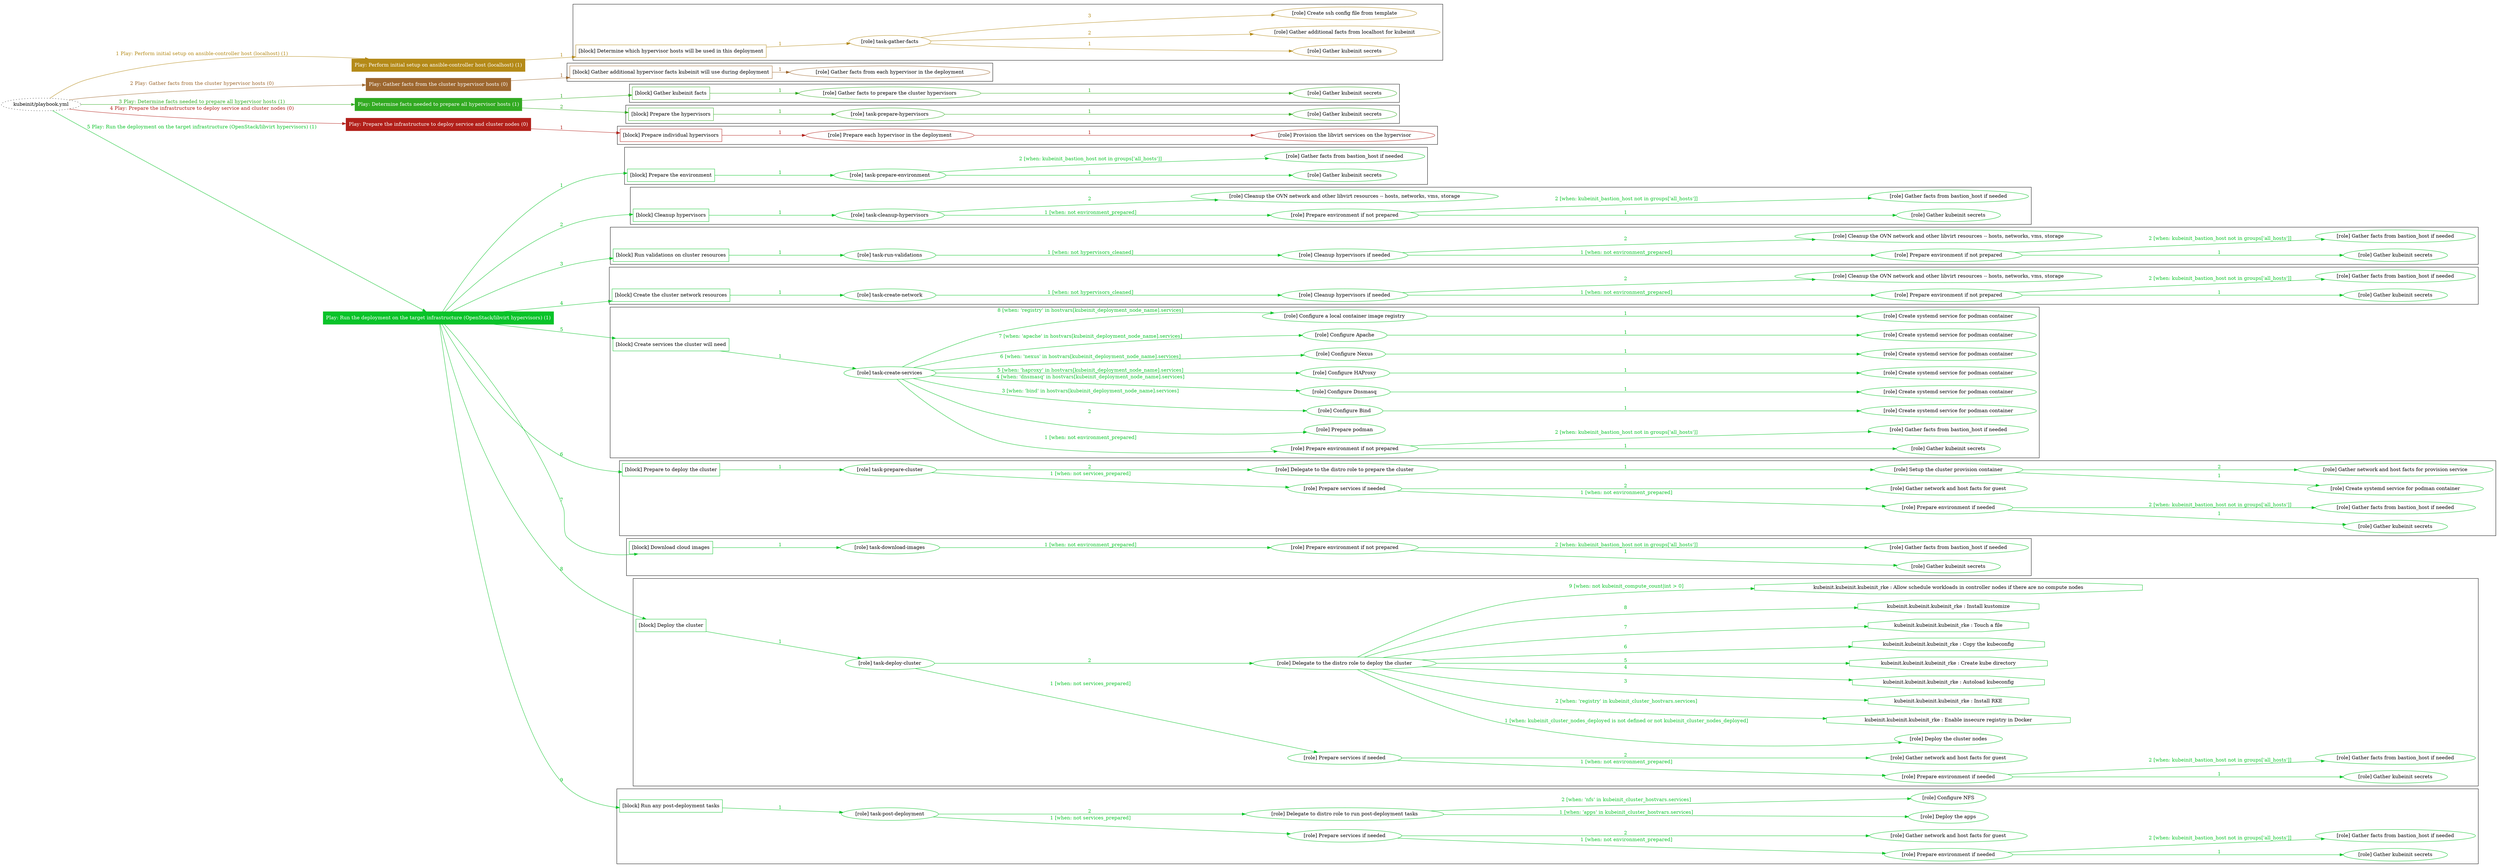 digraph {
	graph [concentrate=true ordering=in rankdir=LR ratio=fill]
	edge [esep=5 sep=10]
	"kubeinit/playbook.yml" [URL="/home/runner/work/kubeinit/kubeinit/kubeinit/playbook.yml" id=playbook_ca075ae5 style=dotted]
	"kubeinit/playbook.yml" -> play_6d52dd23 [label="1 Play: Perform initial setup on ansible-controller host (localhost) (1)" color="#b48a18" fontcolor="#b48a18" id=edge_play_6d52dd23 labeltooltip="1 Play: Perform initial setup on ansible-controller host (localhost) (1)" tooltip="1 Play: Perform initial setup on ansible-controller host (localhost) (1)"]
	subgraph "Play: Perform initial setup on ansible-controller host (localhost) (1)" {
		play_6d52dd23 [label="Play: Perform initial setup on ansible-controller host (localhost) (1)" URL="/home/runner/work/kubeinit/kubeinit/kubeinit/playbook.yml" color="#b48a18" fontcolor="#ffffff" id=play_6d52dd23 shape=box style=filled tooltip=localhost]
		play_6d52dd23 -> block_4aba0263 [label=1 color="#b48a18" fontcolor="#b48a18" id=edge_block_4aba0263 labeltooltip=1 tooltip=1]
		subgraph cluster_block_4aba0263 {
			block_4aba0263 [label="[block] Determine which hypervisor hosts will be used in this deployment" URL="/home/runner/work/kubeinit/kubeinit/kubeinit/playbook.yml" color="#b48a18" id=block_4aba0263 labeltooltip="Determine which hypervisor hosts will be used in this deployment" shape=box tooltip="Determine which hypervisor hosts will be used in this deployment"]
			block_4aba0263 -> role_087b02dc [label="1 " color="#b48a18" fontcolor="#b48a18" id=edge_role_087b02dc labeltooltip="1 " tooltip="1 "]
			subgraph "task-gather-facts" {
				role_087b02dc [label="[role] task-gather-facts" URL="/home/runner/work/kubeinit/kubeinit/kubeinit/playbook.yml" color="#b48a18" id=role_087b02dc tooltip="task-gather-facts"]
				role_087b02dc -> role_5d9dd8c4 [label="1 " color="#b48a18" fontcolor="#b48a18" id=edge_role_5d9dd8c4 labeltooltip="1 " tooltip="1 "]
				subgraph "Gather kubeinit secrets" {
					role_5d9dd8c4 [label="[role] Gather kubeinit secrets" URL="/home/runner/.ansible/collections/ansible_collections/kubeinit/kubeinit/roles/kubeinit_prepare/tasks/build_hypervisors_group.yml" color="#b48a18" id=role_5d9dd8c4 tooltip="Gather kubeinit secrets"]
				}
				role_087b02dc -> role_2dc0325d [label="2 " color="#b48a18" fontcolor="#b48a18" id=edge_role_2dc0325d labeltooltip="2 " tooltip="2 "]
				subgraph "Gather additional facts from localhost for kubeinit" {
					role_2dc0325d [label="[role] Gather additional facts from localhost for kubeinit" URL="/home/runner/.ansible/collections/ansible_collections/kubeinit/kubeinit/roles/kubeinit_prepare/tasks/build_hypervisors_group.yml" color="#b48a18" id=role_2dc0325d tooltip="Gather additional facts from localhost for kubeinit"]
				}
				role_087b02dc -> role_7dc35013 [label="3 " color="#b48a18" fontcolor="#b48a18" id=edge_role_7dc35013 labeltooltip="3 " tooltip="3 "]
				subgraph "Create ssh config file from template" {
					role_7dc35013 [label="[role] Create ssh config file from template" URL="/home/runner/.ansible/collections/ansible_collections/kubeinit/kubeinit/roles/kubeinit_prepare/tasks/build_hypervisors_group.yml" color="#b48a18" id=role_7dc35013 tooltip="Create ssh config file from template"]
				}
			}
		}
	}
	"kubeinit/playbook.yml" -> play_6ee081cd [label="2 Play: Gather facts from the cluster hypervisor hosts (0)" color="#9d672f" fontcolor="#9d672f" id=edge_play_6ee081cd labeltooltip="2 Play: Gather facts from the cluster hypervisor hosts (0)" tooltip="2 Play: Gather facts from the cluster hypervisor hosts (0)"]
	subgraph "Play: Gather facts from the cluster hypervisor hosts (0)" {
		play_6ee081cd [label="Play: Gather facts from the cluster hypervisor hosts (0)" URL="/home/runner/work/kubeinit/kubeinit/kubeinit/playbook.yml" color="#9d672f" fontcolor="#ffffff" id=play_6ee081cd shape=box style=filled tooltip="Play: Gather facts from the cluster hypervisor hosts (0)"]
		play_6ee081cd -> block_6e60773a [label=1 color="#9d672f" fontcolor="#9d672f" id=edge_block_6e60773a labeltooltip=1 tooltip=1]
		subgraph cluster_block_6e60773a {
			block_6e60773a [label="[block] Gather additional hypervisor facts kubeinit will use during deployment" URL="/home/runner/work/kubeinit/kubeinit/kubeinit/playbook.yml" color="#9d672f" id=block_6e60773a labeltooltip="Gather additional hypervisor facts kubeinit will use during deployment" shape=box tooltip="Gather additional hypervisor facts kubeinit will use during deployment"]
			block_6e60773a -> role_80632399 [label="1 " color="#9d672f" fontcolor="#9d672f" id=edge_role_80632399 labeltooltip="1 " tooltip="1 "]
			subgraph "Gather facts from each hypervisor in the deployment" {
				role_80632399 [label="[role] Gather facts from each hypervisor in the deployment" URL="/home/runner/work/kubeinit/kubeinit/kubeinit/playbook.yml" color="#9d672f" id=role_80632399 tooltip="Gather facts from each hypervisor in the deployment"]
			}
		}
	}
	"kubeinit/playbook.yml" -> play_6f797aef [label="3 Play: Determine facts needed to prepare all hypervisor hosts (1)" color="#32aa22" fontcolor="#32aa22" id=edge_play_6f797aef labeltooltip="3 Play: Determine facts needed to prepare all hypervisor hosts (1)" tooltip="3 Play: Determine facts needed to prepare all hypervisor hosts (1)"]
	subgraph "Play: Determine facts needed to prepare all hypervisor hosts (1)" {
		play_6f797aef [label="Play: Determine facts needed to prepare all hypervisor hosts (1)" URL="/home/runner/work/kubeinit/kubeinit/kubeinit/playbook.yml" color="#32aa22" fontcolor="#ffffff" id=play_6f797aef shape=box style=filled tooltip=localhost]
		play_6f797aef -> block_a980b0d4 [label=1 color="#32aa22" fontcolor="#32aa22" id=edge_block_a980b0d4 labeltooltip=1 tooltip=1]
		subgraph cluster_block_a980b0d4 {
			block_a980b0d4 [label="[block] Gather kubeinit facts" URL="/home/runner/work/kubeinit/kubeinit/kubeinit/playbook.yml" color="#32aa22" id=block_a980b0d4 labeltooltip="Gather kubeinit facts" shape=box tooltip="Gather kubeinit facts"]
			block_a980b0d4 -> role_f56fff31 [label="1 " color="#32aa22" fontcolor="#32aa22" id=edge_role_f56fff31 labeltooltip="1 " tooltip="1 "]
			subgraph "Gather facts to prepare the cluster hypervisors" {
				role_f56fff31 [label="[role] Gather facts to prepare the cluster hypervisors" URL="/home/runner/work/kubeinit/kubeinit/kubeinit/playbook.yml" color="#32aa22" id=role_f56fff31 tooltip="Gather facts to prepare the cluster hypervisors"]
				role_f56fff31 -> role_2e335c61 [label="1 " color="#32aa22" fontcolor="#32aa22" id=edge_role_2e335c61 labeltooltip="1 " tooltip="1 "]
				subgraph "Gather kubeinit secrets" {
					role_2e335c61 [label="[role] Gather kubeinit secrets" URL="/home/runner/.ansible/collections/ansible_collections/kubeinit/kubeinit/roles/kubeinit_prepare/tasks/gather_kubeinit_facts.yml" color="#32aa22" id=role_2e335c61 tooltip="Gather kubeinit secrets"]
				}
			}
		}
		play_6f797aef -> block_7f78390c [label=2 color="#32aa22" fontcolor="#32aa22" id=edge_block_7f78390c labeltooltip=2 tooltip=2]
		subgraph cluster_block_7f78390c {
			block_7f78390c [label="[block] Prepare the hypervisors" URL="/home/runner/work/kubeinit/kubeinit/kubeinit/playbook.yml" color="#32aa22" id=block_7f78390c labeltooltip="Prepare the hypervisors" shape=box tooltip="Prepare the hypervisors"]
			block_7f78390c -> role_6d126770 [label="1 " color="#32aa22" fontcolor="#32aa22" id=edge_role_6d126770 labeltooltip="1 " tooltip="1 "]
			subgraph "task-prepare-hypervisors" {
				role_6d126770 [label="[role] task-prepare-hypervisors" URL="/home/runner/work/kubeinit/kubeinit/kubeinit/playbook.yml" color="#32aa22" id=role_6d126770 tooltip="task-prepare-hypervisors"]
				role_6d126770 -> role_21cd1ec3 [label="1 " color="#32aa22" fontcolor="#32aa22" id=edge_role_21cd1ec3 labeltooltip="1 " tooltip="1 "]
				subgraph "Gather kubeinit secrets" {
					role_21cd1ec3 [label="[role] Gather kubeinit secrets" URL="/home/runner/.ansible/collections/ansible_collections/kubeinit/kubeinit/roles/kubeinit_prepare/tasks/gather_kubeinit_facts.yml" color="#32aa22" id=role_21cd1ec3 tooltip="Gather kubeinit secrets"]
				}
			}
		}
	}
	"kubeinit/playbook.yml" -> play_ee71d255 [label="4 Play: Prepare the infrastructure to deploy service and cluster nodes (0)" color="#b2201a" fontcolor="#b2201a" id=edge_play_ee71d255 labeltooltip="4 Play: Prepare the infrastructure to deploy service and cluster nodes (0)" tooltip="4 Play: Prepare the infrastructure to deploy service and cluster nodes (0)"]
	subgraph "Play: Prepare the infrastructure to deploy service and cluster nodes (0)" {
		play_ee71d255 [label="Play: Prepare the infrastructure to deploy service and cluster nodes (0)" URL="/home/runner/work/kubeinit/kubeinit/kubeinit/playbook.yml" color="#b2201a" fontcolor="#ffffff" id=play_ee71d255 shape=box style=filled tooltip="Play: Prepare the infrastructure to deploy service and cluster nodes (0)"]
		play_ee71d255 -> block_924cd4ae [label=1 color="#b2201a" fontcolor="#b2201a" id=edge_block_924cd4ae labeltooltip=1 tooltip=1]
		subgraph cluster_block_924cd4ae {
			block_924cd4ae [label="[block] Prepare individual hypervisors" URL="/home/runner/work/kubeinit/kubeinit/kubeinit/playbook.yml" color="#b2201a" id=block_924cd4ae labeltooltip="Prepare individual hypervisors" shape=box tooltip="Prepare individual hypervisors"]
			block_924cd4ae -> role_0b760517 [label="1 " color="#b2201a" fontcolor="#b2201a" id=edge_role_0b760517 labeltooltip="1 " tooltip="1 "]
			subgraph "Prepare each hypervisor in the deployment" {
				role_0b760517 [label="[role] Prepare each hypervisor in the deployment" URL="/home/runner/work/kubeinit/kubeinit/kubeinit/playbook.yml" color="#b2201a" id=role_0b760517 tooltip="Prepare each hypervisor in the deployment"]
				role_0b760517 -> role_361beac4 [label="1 " color="#b2201a" fontcolor="#b2201a" id=edge_role_361beac4 labeltooltip="1 " tooltip="1 "]
				subgraph "Provision the libvirt services on the hypervisor" {
					role_361beac4 [label="[role] Provision the libvirt services on the hypervisor" URL="/home/runner/.ansible/collections/ansible_collections/kubeinit/kubeinit/roles/kubeinit_prepare/tasks/prepare_hypervisor.yml" color="#b2201a" id=role_361beac4 tooltip="Provision the libvirt services on the hypervisor"]
				}
			}
		}
	}
	"kubeinit/playbook.yml" -> play_68947926 [label="5 Play: Run the deployment on the target infrastructure (OpenStack/libvirt hypervisors) (1)" color="#09c329" fontcolor="#09c329" id=edge_play_68947926 labeltooltip="5 Play: Run the deployment on the target infrastructure (OpenStack/libvirt hypervisors) (1)" tooltip="5 Play: Run the deployment on the target infrastructure (OpenStack/libvirt hypervisors) (1)"]
	subgraph "Play: Run the deployment on the target infrastructure (OpenStack/libvirt hypervisors) (1)" {
		play_68947926 [label="Play: Run the deployment on the target infrastructure (OpenStack/libvirt hypervisors) (1)" URL="/home/runner/work/kubeinit/kubeinit/kubeinit/playbook.yml" color="#09c329" fontcolor="#ffffff" id=play_68947926 shape=box style=filled tooltip=localhost]
		play_68947926 -> block_e9341eec [label=1 color="#09c329" fontcolor="#09c329" id=edge_block_e9341eec labeltooltip=1 tooltip=1]
		subgraph cluster_block_e9341eec {
			block_e9341eec [label="[block] Prepare the environment" URL="/home/runner/work/kubeinit/kubeinit/kubeinit/playbook.yml" color="#09c329" id=block_e9341eec labeltooltip="Prepare the environment" shape=box tooltip="Prepare the environment"]
			block_e9341eec -> role_bbf31095 [label="1 " color="#09c329" fontcolor="#09c329" id=edge_role_bbf31095 labeltooltip="1 " tooltip="1 "]
			subgraph "task-prepare-environment" {
				role_bbf31095 [label="[role] task-prepare-environment" URL="/home/runner/work/kubeinit/kubeinit/kubeinit/playbook.yml" color="#09c329" id=role_bbf31095 tooltip="task-prepare-environment"]
				role_bbf31095 -> role_72dfc710 [label="1 " color="#09c329" fontcolor="#09c329" id=edge_role_72dfc710 labeltooltip="1 " tooltip="1 "]
				subgraph "Gather kubeinit secrets" {
					role_72dfc710 [label="[role] Gather kubeinit secrets" URL="/home/runner/.ansible/collections/ansible_collections/kubeinit/kubeinit/roles/kubeinit_prepare/tasks/gather_kubeinit_facts.yml" color="#09c329" id=role_72dfc710 tooltip="Gather kubeinit secrets"]
				}
				role_bbf31095 -> role_ad959667 [label="2 [when: kubeinit_bastion_host not in groups['all_hosts']]" color="#09c329" fontcolor="#09c329" id=edge_role_ad959667 labeltooltip="2 [when: kubeinit_bastion_host not in groups['all_hosts']]" tooltip="2 [when: kubeinit_bastion_host not in groups['all_hosts']]"]
				subgraph "Gather facts from bastion_host if needed" {
					role_ad959667 [label="[role] Gather facts from bastion_host if needed" URL="/home/runner/.ansible/collections/ansible_collections/kubeinit/kubeinit/roles/kubeinit_prepare/tasks/main.yml" color="#09c329" id=role_ad959667 tooltip="Gather facts from bastion_host if needed"]
				}
			}
		}
		play_68947926 -> block_2bd81669 [label=2 color="#09c329" fontcolor="#09c329" id=edge_block_2bd81669 labeltooltip=2 tooltip=2]
		subgraph cluster_block_2bd81669 {
			block_2bd81669 [label="[block] Cleanup hypervisors" URL="/home/runner/work/kubeinit/kubeinit/kubeinit/playbook.yml" color="#09c329" id=block_2bd81669 labeltooltip="Cleanup hypervisors" shape=box tooltip="Cleanup hypervisors"]
			block_2bd81669 -> role_262bd864 [label="1 " color="#09c329" fontcolor="#09c329" id=edge_role_262bd864 labeltooltip="1 " tooltip="1 "]
			subgraph "task-cleanup-hypervisors" {
				role_262bd864 [label="[role] task-cleanup-hypervisors" URL="/home/runner/work/kubeinit/kubeinit/kubeinit/playbook.yml" color="#09c329" id=role_262bd864 tooltip="task-cleanup-hypervisors"]
				role_262bd864 -> role_a334d71e [label="1 [when: not environment_prepared]" color="#09c329" fontcolor="#09c329" id=edge_role_a334d71e labeltooltip="1 [when: not environment_prepared]" tooltip="1 [when: not environment_prepared]"]
				subgraph "Prepare environment if not prepared" {
					role_a334d71e [label="[role] Prepare environment if not prepared" URL="/home/runner/.ansible/collections/ansible_collections/kubeinit/kubeinit/roles/kubeinit_libvirt/tasks/cleanup_hypervisors.yml" color="#09c329" id=role_a334d71e tooltip="Prepare environment if not prepared"]
					role_a334d71e -> role_43f39545 [label="1 " color="#09c329" fontcolor="#09c329" id=edge_role_43f39545 labeltooltip="1 " tooltip="1 "]
					subgraph "Gather kubeinit secrets" {
						role_43f39545 [label="[role] Gather kubeinit secrets" URL="/home/runner/.ansible/collections/ansible_collections/kubeinit/kubeinit/roles/kubeinit_prepare/tasks/gather_kubeinit_facts.yml" color="#09c329" id=role_43f39545 tooltip="Gather kubeinit secrets"]
					}
					role_a334d71e -> role_b96bf53f [label="2 [when: kubeinit_bastion_host not in groups['all_hosts']]" color="#09c329" fontcolor="#09c329" id=edge_role_b96bf53f labeltooltip="2 [when: kubeinit_bastion_host not in groups['all_hosts']]" tooltip="2 [when: kubeinit_bastion_host not in groups['all_hosts']]"]
					subgraph "Gather facts from bastion_host if needed" {
						role_b96bf53f [label="[role] Gather facts from bastion_host if needed" URL="/home/runner/.ansible/collections/ansible_collections/kubeinit/kubeinit/roles/kubeinit_prepare/tasks/main.yml" color="#09c329" id=role_b96bf53f tooltip="Gather facts from bastion_host if needed"]
					}
				}
				role_262bd864 -> role_b3583828 [label="2 " color="#09c329" fontcolor="#09c329" id=edge_role_b3583828 labeltooltip="2 " tooltip="2 "]
				subgraph "Cleanup the OVN network and other libvirt resources -- hosts, networks, vms, storage" {
					role_b3583828 [label="[role] Cleanup the OVN network and other libvirt resources -- hosts, networks, vms, storage" URL="/home/runner/.ansible/collections/ansible_collections/kubeinit/kubeinit/roles/kubeinit_libvirt/tasks/cleanup_hypervisors.yml" color="#09c329" id=role_b3583828 tooltip="Cleanup the OVN network and other libvirt resources -- hosts, networks, vms, storage"]
				}
			}
		}
		play_68947926 -> block_55ff7b5c [label=3 color="#09c329" fontcolor="#09c329" id=edge_block_55ff7b5c labeltooltip=3 tooltip=3]
		subgraph cluster_block_55ff7b5c {
			block_55ff7b5c [label="[block] Run validations on cluster resources" URL="/home/runner/work/kubeinit/kubeinit/kubeinit/playbook.yml" color="#09c329" id=block_55ff7b5c labeltooltip="Run validations on cluster resources" shape=box tooltip="Run validations on cluster resources"]
			block_55ff7b5c -> role_6f892fc7 [label="1 " color="#09c329" fontcolor="#09c329" id=edge_role_6f892fc7 labeltooltip="1 " tooltip="1 "]
			subgraph "task-run-validations" {
				role_6f892fc7 [label="[role] task-run-validations" URL="/home/runner/work/kubeinit/kubeinit/kubeinit/playbook.yml" color="#09c329" id=role_6f892fc7 tooltip="task-run-validations"]
				role_6f892fc7 -> role_a653584b [label="1 [when: not hypervisors_cleaned]" color="#09c329" fontcolor="#09c329" id=edge_role_a653584b labeltooltip="1 [when: not hypervisors_cleaned]" tooltip="1 [when: not hypervisors_cleaned]"]
				subgraph "Cleanup hypervisors if needed" {
					role_a653584b [label="[role] Cleanup hypervisors if needed" URL="/home/runner/.ansible/collections/ansible_collections/kubeinit/kubeinit/roles/kubeinit_validations/tasks/main.yml" color="#09c329" id=role_a653584b tooltip="Cleanup hypervisors if needed"]
					role_a653584b -> role_3a038390 [label="1 [when: not environment_prepared]" color="#09c329" fontcolor="#09c329" id=edge_role_3a038390 labeltooltip="1 [when: not environment_prepared]" tooltip="1 [when: not environment_prepared]"]
					subgraph "Prepare environment if not prepared" {
						role_3a038390 [label="[role] Prepare environment if not prepared" URL="/home/runner/.ansible/collections/ansible_collections/kubeinit/kubeinit/roles/kubeinit_libvirt/tasks/cleanup_hypervisors.yml" color="#09c329" id=role_3a038390 tooltip="Prepare environment if not prepared"]
						role_3a038390 -> role_311554f6 [label="1 " color="#09c329" fontcolor="#09c329" id=edge_role_311554f6 labeltooltip="1 " tooltip="1 "]
						subgraph "Gather kubeinit secrets" {
							role_311554f6 [label="[role] Gather kubeinit secrets" URL="/home/runner/.ansible/collections/ansible_collections/kubeinit/kubeinit/roles/kubeinit_prepare/tasks/gather_kubeinit_facts.yml" color="#09c329" id=role_311554f6 tooltip="Gather kubeinit secrets"]
						}
						role_3a038390 -> role_2e2a2c61 [label="2 [when: kubeinit_bastion_host not in groups['all_hosts']]" color="#09c329" fontcolor="#09c329" id=edge_role_2e2a2c61 labeltooltip="2 [when: kubeinit_bastion_host not in groups['all_hosts']]" tooltip="2 [when: kubeinit_bastion_host not in groups['all_hosts']]"]
						subgraph "Gather facts from bastion_host if needed" {
							role_2e2a2c61 [label="[role] Gather facts from bastion_host if needed" URL="/home/runner/.ansible/collections/ansible_collections/kubeinit/kubeinit/roles/kubeinit_prepare/tasks/main.yml" color="#09c329" id=role_2e2a2c61 tooltip="Gather facts from bastion_host if needed"]
						}
					}
					role_a653584b -> role_f797e986 [label="2 " color="#09c329" fontcolor="#09c329" id=edge_role_f797e986 labeltooltip="2 " tooltip="2 "]
					subgraph "Cleanup the OVN network and other libvirt resources -- hosts, networks, vms, storage" {
						role_f797e986 [label="[role] Cleanup the OVN network and other libvirt resources -- hosts, networks, vms, storage" URL="/home/runner/.ansible/collections/ansible_collections/kubeinit/kubeinit/roles/kubeinit_libvirt/tasks/cleanup_hypervisors.yml" color="#09c329" id=role_f797e986 tooltip="Cleanup the OVN network and other libvirt resources -- hosts, networks, vms, storage"]
					}
				}
			}
		}
		play_68947926 -> block_971374d9 [label=4 color="#09c329" fontcolor="#09c329" id=edge_block_971374d9 labeltooltip=4 tooltip=4]
		subgraph cluster_block_971374d9 {
			block_971374d9 [label="[block] Create the cluster network resources" URL="/home/runner/work/kubeinit/kubeinit/kubeinit/playbook.yml" color="#09c329" id=block_971374d9 labeltooltip="Create the cluster network resources" shape=box tooltip="Create the cluster network resources"]
			block_971374d9 -> role_c1071791 [label="1 " color="#09c329" fontcolor="#09c329" id=edge_role_c1071791 labeltooltip="1 " tooltip="1 "]
			subgraph "task-create-network" {
				role_c1071791 [label="[role] task-create-network" URL="/home/runner/work/kubeinit/kubeinit/kubeinit/playbook.yml" color="#09c329" id=role_c1071791 tooltip="task-create-network"]
				role_c1071791 -> role_fceccdad [label="1 [when: not hypervisors_cleaned]" color="#09c329" fontcolor="#09c329" id=edge_role_fceccdad labeltooltip="1 [when: not hypervisors_cleaned]" tooltip="1 [when: not hypervisors_cleaned]"]
				subgraph "Cleanup hypervisors if needed" {
					role_fceccdad [label="[role] Cleanup hypervisors if needed" URL="/home/runner/.ansible/collections/ansible_collections/kubeinit/kubeinit/roles/kubeinit_libvirt/tasks/create_network.yml" color="#09c329" id=role_fceccdad tooltip="Cleanup hypervisors if needed"]
					role_fceccdad -> role_769d4f84 [label="1 [when: not environment_prepared]" color="#09c329" fontcolor="#09c329" id=edge_role_769d4f84 labeltooltip="1 [when: not environment_prepared]" tooltip="1 [when: not environment_prepared]"]
					subgraph "Prepare environment if not prepared" {
						role_769d4f84 [label="[role] Prepare environment if not prepared" URL="/home/runner/.ansible/collections/ansible_collections/kubeinit/kubeinit/roles/kubeinit_libvirt/tasks/cleanup_hypervisors.yml" color="#09c329" id=role_769d4f84 tooltip="Prepare environment if not prepared"]
						role_769d4f84 -> role_536fe285 [label="1 " color="#09c329" fontcolor="#09c329" id=edge_role_536fe285 labeltooltip="1 " tooltip="1 "]
						subgraph "Gather kubeinit secrets" {
							role_536fe285 [label="[role] Gather kubeinit secrets" URL="/home/runner/.ansible/collections/ansible_collections/kubeinit/kubeinit/roles/kubeinit_prepare/tasks/gather_kubeinit_facts.yml" color="#09c329" id=role_536fe285 tooltip="Gather kubeinit secrets"]
						}
						role_769d4f84 -> role_03312f24 [label="2 [when: kubeinit_bastion_host not in groups['all_hosts']]" color="#09c329" fontcolor="#09c329" id=edge_role_03312f24 labeltooltip="2 [when: kubeinit_bastion_host not in groups['all_hosts']]" tooltip="2 [when: kubeinit_bastion_host not in groups['all_hosts']]"]
						subgraph "Gather facts from bastion_host if needed" {
							role_03312f24 [label="[role] Gather facts from bastion_host if needed" URL="/home/runner/.ansible/collections/ansible_collections/kubeinit/kubeinit/roles/kubeinit_prepare/tasks/main.yml" color="#09c329" id=role_03312f24 tooltip="Gather facts from bastion_host if needed"]
						}
					}
					role_fceccdad -> role_7d349f06 [label="2 " color="#09c329" fontcolor="#09c329" id=edge_role_7d349f06 labeltooltip="2 " tooltip="2 "]
					subgraph "Cleanup the OVN network and other libvirt resources -- hosts, networks, vms, storage" {
						role_7d349f06 [label="[role] Cleanup the OVN network and other libvirt resources -- hosts, networks, vms, storage" URL="/home/runner/.ansible/collections/ansible_collections/kubeinit/kubeinit/roles/kubeinit_libvirt/tasks/cleanup_hypervisors.yml" color="#09c329" id=role_7d349f06 tooltip="Cleanup the OVN network and other libvirt resources -- hosts, networks, vms, storage"]
					}
				}
			}
		}
		play_68947926 -> block_408fdf50 [label=5 color="#09c329" fontcolor="#09c329" id=edge_block_408fdf50 labeltooltip=5 tooltip=5]
		subgraph cluster_block_408fdf50 {
			block_408fdf50 [label="[block] Create services the cluster will need" URL="/home/runner/work/kubeinit/kubeinit/kubeinit/playbook.yml" color="#09c329" id=block_408fdf50 labeltooltip="Create services the cluster will need" shape=box tooltip="Create services the cluster will need"]
			block_408fdf50 -> role_8e94446b [label="1 " color="#09c329" fontcolor="#09c329" id=edge_role_8e94446b labeltooltip="1 " tooltip="1 "]
			subgraph "task-create-services" {
				role_8e94446b [label="[role] task-create-services" URL="/home/runner/work/kubeinit/kubeinit/kubeinit/playbook.yml" color="#09c329" id=role_8e94446b tooltip="task-create-services"]
				role_8e94446b -> role_bac0401f [label="1 [when: not environment_prepared]" color="#09c329" fontcolor="#09c329" id=edge_role_bac0401f labeltooltip="1 [when: not environment_prepared]" tooltip="1 [when: not environment_prepared]"]
				subgraph "Prepare environment if not prepared" {
					role_bac0401f [label="[role] Prepare environment if not prepared" URL="/home/runner/.ansible/collections/ansible_collections/kubeinit/kubeinit/roles/kubeinit_services/tasks/main.yml" color="#09c329" id=role_bac0401f tooltip="Prepare environment if not prepared"]
					role_bac0401f -> role_f485b94c [label="1 " color="#09c329" fontcolor="#09c329" id=edge_role_f485b94c labeltooltip="1 " tooltip="1 "]
					subgraph "Gather kubeinit secrets" {
						role_f485b94c [label="[role] Gather kubeinit secrets" URL="/home/runner/.ansible/collections/ansible_collections/kubeinit/kubeinit/roles/kubeinit_prepare/tasks/gather_kubeinit_facts.yml" color="#09c329" id=role_f485b94c tooltip="Gather kubeinit secrets"]
					}
					role_bac0401f -> role_125bfe04 [label="2 [when: kubeinit_bastion_host not in groups['all_hosts']]" color="#09c329" fontcolor="#09c329" id=edge_role_125bfe04 labeltooltip="2 [when: kubeinit_bastion_host not in groups['all_hosts']]" tooltip="2 [when: kubeinit_bastion_host not in groups['all_hosts']]"]
					subgraph "Gather facts from bastion_host if needed" {
						role_125bfe04 [label="[role] Gather facts from bastion_host if needed" URL="/home/runner/.ansible/collections/ansible_collections/kubeinit/kubeinit/roles/kubeinit_prepare/tasks/main.yml" color="#09c329" id=role_125bfe04 tooltip="Gather facts from bastion_host if needed"]
					}
				}
				role_8e94446b -> role_1a66b92d [label="2 " color="#09c329" fontcolor="#09c329" id=edge_role_1a66b92d labeltooltip="2 " tooltip="2 "]
				subgraph "Prepare podman" {
					role_1a66b92d [label="[role] Prepare podman" URL="/home/runner/.ansible/collections/ansible_collections/kubeinit/kubeinit/roles/kubeinit_services/tasks/00_create_service_pod.yml" color="#09c329" id=role_1a66b92d tooltip="Prepare podman"]
				}
				role_8e94446b -> role_676920ef [label="3 [when: 'bind' in hostvars[kubeinit_deployment_node_name].services]" color="#09c329" fontcolor="#09c329" id=edge_role_676920ef labeltooltip="3 [when: 'bind' in hostvars[kubeinit_deployment_node_name].services]" tooltip="3 [when: 'bind' in hostvars[kubeinit_deployment_node_name].services]"]
				subgraph "Configure Bind" {
					role_676920ef [label="[role] Configure Bind" URL="/home/runner/.ansible/collections/ansible_collections/kubeinit/kubeinit/roles/kubeinit_services/tasks/start_services_containers.yml" color="#09c329" id=role_676920ef tooltip="Configure Bind"]
					role_676920ef -> role_6ef88e76 [label="1 " color="#09c329" fontcolor="#09c329" id=edge_role_6ef88e76 labeltooltip="1 " tooltip="1 "]
					subgraph "Create systemd service for podman container" {
						role_6ef88e76 [label="[role] Create systemd service for podman container" URL="/home/runner/.ansible/collections/ansible_collections/kubeinit/kubeinit/roles/kubeinit_bind/tasks/main.yml" color="#09c329" id=role_6ef88e76 tooltip="Create systemd service for podman container"]
					}
				}
				role_8e94446b -> role_b7a36241 [label="4 [when: 'dnsmasq' in hostvars[kubeinit_deployment_node_name].services]" color="#09c329" fontcolor="#09c329" id=edge_role_b7a36241 labeltooltip="4 [when: 'dnsmasq' in hostvars[kubeinit_deployment_node_name].services]" tooltip="4 [when: 'dnsmasq' in hostvars[kubeinit_deployment_node_name].services]"]
				subgraph "Configure Dnsmasq" {
					role_b7a36241 [label="[role] Configure Dnsmasq" URL="/home/runner/.ansible/collections/ansible_collections/kubeinit/kubeinit/roles/kubeinit_services/tasks/start_services_containers.yml" color="#09c329" id=role_b7a36241 tooltip="Configure Dnsmasq"]
					role_b7a36241 -> role_fb37c5fb [label="1 " color="#09c329" fontcolor="#09c329" id=edge_role_fb37c5fb labeltooltip="1 " tooltip="1 "]
					subgraph "Create systemd service for podman container" {
						role_fb37c5fb [label="[role] Create systemd service for podman container" URL="/home/runner/.ansible/collections/ansible_collections/kubeinit/kubeinit/roles/kubeinit_dnsmasq/tasks/main.yml" color="#09c329" id=role_fb37c5fb tooltip="Create systemd service for podman container"]
					}
				}
				role_8e94446b -> role_58b81d94 [label="5 [when: 'haproxy' in hostvars[kubeinit_deployment_node_name].services]" color="#09c329" fontcolor="#09c329" id=edge_role_58b81d94 labeltooltip="5 [when: 'haproxy' in hostvars[kubeinit_deployment_node_name].services]" tooltip="5 [when: 'haproxy' in hostvars[kubeinit_deployment_node_name].services]"]
				subgraph "Configure HAProxy" {
					role_58b81d94 [label="[role] Configure HAProxy" URL="/home/runner/.ansible/collections/ansible_collections/kubeinit/kubeinit/roles/kubeinit_services/tasks/start_services_containers.yml" color="#09c329" id=role_58b81d94 tooltip="Configure HAProxy"]
					role_58b81d94 -> role_d59cc98b [label="1 " color="#09c329" fontcolor="#09c329" id=edge_role_d59cc98b labeltooltip="1 " tooltip="1 "]
					subgraph "Create systemd service for podman container" {
						role_d59cc98b [label="[role] Create systemd service for podman container" URL="/home/runner/.ansible/collections/ansible_collections/kubeinit/kubeinit/roles/kubeinit_haproxy/tasks/main.yml" color="#09c329" id=role_d59cc98b tooltip="Create systemd service for podman container"]
					}
				}
				role_8e94446b -> role_bb96751b [label="6 [when: 'nexus' in hostvars[kubeinit_deployment_node_name].services]" color="#09c329" fontcolor="#09c329" id=edge_role_bb96751b labeltooltip="6 [when: 'nexus' in hostvars[kubeinit_deployment_node_name].services]" tooltip="6 [when: 'nexus' in hostvars[kubeinit_deployment_node_name].services]"]
				subgraph "Configure Nexus" {
					role_bb96751b [label="[role] Configure Nexus" URL="/home/runner/.ansible/collections/ansible_collections/kubeinit/kubeinit/roles/kubeinit_services/tasks/start_services_containers.yml" color="#09c329" id=role_bb96751b tooltip="Configure Nexus"]
					role_bb96751b -> role_212ffb79 [label="1 " color="#09c329" fontcolor="#09c329" id=edge_role_212ffb79 labeltooltip="1 " tooltip="1 "]
					subgraph "Create systemd service for podman container" {
						role_212ffb79 [label="[role] Create systemd service for podman container" URL="/home/runner/.ansible/collections/ansible_collections/kubeinit/kubeinit/roles/kubeinit_nexus/tasks/main.yml" color="#09c329" id=role_212ffb79 tooltip="Create systemd service for podman container"]
					}
				}
				role_8e94446b -> role_a12e36f4 [label="7 [when: 'apache' in hostvars[kubeinit_deployment_node_name].services]" color="#09c329" fontcolor="#09c329" id=edge_role_a12e36f4 labeltooltip="7 [when: 'apache' in hostvars[kubeinit_deployment_node_name].services]" tooltip="7 [when: 'apache' in hostvars[kubeinit_deployment_node_name].services]"]
				subgraph "Configure Apache" {
					role_a12e36f4 [label="[role] Configure Apache" URL="/home/runner/.ansible/collections/ansible_collections/kubeinit/kubeinit/roles/kubeinit_services/tasks/start_services_containers.yml" color="#09c329" id=role_a12e36f4 tooltip="Configure Apache"]
					role_a12e36f4 -> role_48ba994d [label="1 " color="#09c329" fontcolor="#09c329" id=edge_role_48ba994d labeltooltip="1 " tooltip="1 "]
					subgraph "Create systemd service for podman container" {
						role_48ba994d [label="[role] Create systemd service for podman container" URL="/home/runner/.ansible/collections/ansible_collections/kubeinit/kubeinit/roles/kubeinit_apache/tasks/main.yml" color="#09c329" id=role_48ba994d tooltip="Create systemd service for podman container"]
					}
				}
				role_8e94446b -> role_160e21a9 [label="8 [when: 'registry' in hostvars[kubeinit_deployment_node_name].services]" color="#09c329" fontcolor="#09c329" id=edge_role_160e21a9 labeltooltip="8 [when: 'registry' in hostvars[kubeinit_deployment_node_name].services]" tooltip="8 [when: 'registry' in hostvars[kubeinit_deployment_node_name].services]"]
				subgraph "Configure a local container image registry" {
					role_160e21a9 [label="[role] Configure a local container image registry" URL="/home/runner/.ansible/collections/ansible_collections/kubeinit/kubeinit/roles/kubeinit_services/tasks/start_services_containers.yml" color="#09c329" id=role_160e21a9 tooltip="Configure a local container image registry"]
					role_160e21a9 -> role_86b72fd5 [label="1 " color="#09c329" fontcolor="#09c329" id=edge_role_86b72fd5 labeltooltip="1 " tooltip="1 "]
					subgraph "Create systemd service for podman container" {
						role_86b72fd5 [label="[role] Create systemd service for podman container" URL="/home/runner/.ansible/collections/ansible_collections/kubeinit/kubeinit/roles/kubeinit_registry/tasks/main.yml" color="#09c329" id=role_86b72fd5 tooltip="Create systemd service for podman container"]
					}
				}
			}
		}
		play_68947926 -> block_5719f0bb [label=6 color="#09c329" fontcolor="#09c329" id=edge_block_5719f0bb labeltooltip=6 tooltip=6]
		subgraph cluster_block_5719f0bb {
			block_5719f0bb [label="[block] Prepare to deploy the cluster" URL="/home/runner/work/kubeinit/kubeinit/kubeinit/playbook.yml" color="#09c329" id=block_5719f0bb labeltooltip="Prepare to deploy the cluster" shape=box tooltip="Prepare to deploy the cluster"]
			block_5719f0bb -> role_400c9635 [label="1 " color="#09c329" fontcolor="#09c329" id=edge_role_400c9635 labeltooltip="1 " tooltip="1 "]
			subgraph "task-prepare-cluster" {
				role_400c9635 [label="[role] task-prepare-cluster" URL="/home/runner/work/kubeinit/kubeinit/kubeinit/playbook.yml" color="#09c329" id=role_400c9635 tooltip="task-prepare-cluster"]
				role_400c9635 -> role_1c6f9419 [label="1 [when: not services_prepared]" color="#09c329" fontcolor="#09c329" id=edge_role_1c6f9419 labeltooltip="1 [when: not services_prepared]" tooltip="1 [when: not services_prepared]"]
				subgraph "Prepare services if needed" {
					role_1c6f9419 [label="[role] Prepare services if needed" URL="/home/runner/.ansible/collections/ansible_collections/kubeinit/kubeinit/roles/kubeinit_prepare/tasks/prepare_cluster.yml" color="#09c329" id=role_1c6f9419 tooltip="Prepare services if needed"]
					role_1c6f9419 -> role_afdfb4b3 [label="1 [when: not environment_prepared]" color="#09c329" fontcolor="#09c329" id=edge_role_afdfb4b3 labeltooltip="1 [when: not environment_prepared]" tooltip="1 [when: not environment_prepared]"]
					subgraph "Prepare environment if needed" {
						role_afdfb4b3 [label="[role] Prepare environment if needed" URL="/home/runner/.ansible/collections/ansible_collections/kubeinit/kubeinit/roles/kubeinit_services/tasks/prepare_services.yml" color="#09c329" id=role_afdfb4b3 tooltip="Prepare environment if needed"]
						role_afdfb4b3 -> role_619f82e8 [label="1 " color="#09c329" fontcolor="#09c329" id=edge_role_619f82e8 labeltooltip="1 " tooltip="1 "]
						subgraph "Gather kubeinit secrets" {
							role_619f82e8 [label="[role] Gather kubeinit secrets" URL="/home/runner/.ansible/collections/ansible_collections/kubeinit/kubeinit/roles/kubeinit_prepare/tasks/gather_kubeinit_facts.yml" color="#09c329" id=role_619f82e8 tooltip="Gather kubeinit secrets"]
						}
						role_afdfb4b3 -> role_365099b6 [label="2 [when: kubeinit_bastion_host not in groups['all_hosts']]" color="#09c329" fontcolor="#09c329" id=edge_role_365099b6 labeltooltip="2 [when: kubeinit_bastion_host not in groups['all_hosts']]" tooltip="2 [when: kubeinit_bastion_host not in groups['all_hosts']]"]
						subgraph "Gather facts from bastion_host if needed" {
							role_365099b6 [label="[role] Gather facts from bastion_host if needed" URL="/home/runner/.ansible/collections/ansible_collections/kubeinit/kubeinit/roles/kubeinit_prepare/tasks/main.yml" color="#09c329" id=role_365099b6 tooltip="Gather facts from bastion_host if needed"]
						}
					}
					role_1c6f9419 -> role_c58e1d83 [label="2 " color="#09c329" fontcolor="#09c329" id=edge_role_c58e1d83 labeltooltip="2 " tooltip="2 "]
					subgraph "Gather network and host facts for guest" {
						role_c58e1d83 [label="[role] Gather network and host facts for guest" URL="/home/runner/.ansible/collections/ansible_collections/kubeinit/kubeinit/roles/kubeinit_services/tasks/prepare_services.yml" color="#09c329" id=role_c58e1d83 tooltip="Gather network and host facts for guest"]
					}
				}
				role_400c9635 -> role_1309fd67 [label="2 " color="#09c329" fontcolor="#09c329" id=edge_role_1309fd67 labeltooltip="2 " tooltip="2 "]
				subgraph "Delegate to the distro role to prepare the cluster" {
					role_1309fd67 [label="[role] Delegate to the distro role to prepare the cluster" URL="/home/runner/.ansible/collections/ansible_collections/kubeinit/kubeinit/roles/kubeinit_prepare/tasks/prepare_cluster.yml" color="#09c329" id=role_1309fd67 tooltip="Delegate to the distro role to prepare the cluster"]
					role_1309fd67 -> role_dabc9cf5 [label="1 " color="#09c329" fontcolor="#09c329" id=edge_role_dabc9cf5 labeltooltip="1 " tooltip="1 "]
					subgraph "Setup the cluster provision container" {
						role_dabc9cf5 [label="[role] Setup the cluster provision container" URL="/home/runner/.ansible/collections/ansible_collections/kubeinit/kubeinit/roles/kubeinit_rke/tasks/prepare_cluster.yml" color="#09c329" id=role_dabc9cf5 tooltip="Setup the cluster provision container"]
						role_dabc9cf5 -> role_53f92787 [label="1 " color="#09c329" fontcolor="#09c329" id=edge_role_53f92787 labeltooltip="1 " tooltip="1 "]
						subgraph "Create systemd service for podman container" {
							role_53f92787 [label="[role] Create systemd service for podman container" URL="/home/runner/.ansible/collections/ansible_collections/kubeinit/kubeinit/roles/kubeinit_services/tasks/create_provision_container.yml" color="#09c329" id=role_53f92787 tooltip="Create systemd service for podman container"]
						}
						role_dabc9cf5 -> role_a8e73365 [label="2 " color="#09c329" fontcolor="#09c329" id=edge_role_a8e73365 labeltooltip="2 " tooltip="2 "]
						subgraph "Gather network and host facts for provision service" {
							role_a8e73365 [label="[role] Gather network and host facts for provision service" URL="/home/runner/.ansible/collections/ansible_collections/kubeinit/kubeinit/roles/kubeinit_services/tasks/create_provision_container.yml" color="#09c329" id=role_a8e73365 tooltip="Gather network and host facts for provision service"]
						}
					}
				}
			}
		}
		play_68947926 -> block_d0a6c0a7 [label=7 color="#09c329" fontcolor="#09c329" id=edge_block_d0a6c0a7 labeltooltip=7 tooltip=7]
		subgraph cluster_block_d0a6c0a7 {
			block_d0a6c0a7 [label="[block] Download cloud images" URL="/home/runner/work/kubeinit/kubeinit/kubeinit/playbook.yml" color="#09c329" id=block_d0a6c0a7 labeltooltip="Download cloud images" shape=box tooltip="Download cloud images"]
			block_d0a6c0a7 -> role_794d6ea8 [label="1 " color="#09c329" fontcolor="#09c329" id=edge_role_794d6ea8 labeltooltip="1 " tooltip="1 "]
			subgraph "task-download-images" {
				role_794d6ea8 [label="[role] task-download-images" URL="/home/runner/work/kubeinit/kubeinit/kubeinit/playbook.yml" color="#09c329" id=role_794d6ea8 tooltip="task-download-images"]
				role_794d6ea8 -> role_f6bd2c85 [label="1 [when: not environment_prepared]" color="#09c329" fontcolor="#09c329" id=edge_role_f6bd2c85 labeltooltip="1 [when: not environment_prepared]" tooltip="1 [when: not environment_prepared]"]
				subgraph "Prepare environment if not prepared" {
					role_f6bd2c85 [label="[role] Prepare environment if not prepared" URL="/home/runner/.ansible/collections/ansible_collections/kubeinit/kubeinit/roles/kubeinit_libvirt/tasks/download_cloud_images.yml" color="#09c329" id=role_f6bd2c85 tooltip="Prepare environment if not prepared"]
					role_f6bd2c85 -> role_5cbfd3fa [label="1 " color="#09c329" fontcolor="#09c329" id=edge_role_5cbfd3fa labeltooltip="1 " tooltip="1 "]
					subgraph "Gather kubeinit secrets" {
						role_5cbfd3fa [label="[role] Gather kubeinit secrets" URL="/home/runner/.ansible/collections/ansible_collections/kubeinit/kubeinit/roles/kubeinit_prepare/tasks/gather_kubeinit_facts.yml" color="#09c329" id=role_5cbfd3fa tooltip="Gather kubeinit secrets"]
					}
					role_f6bd2c85 -> role_f40b19df [label="2 [when: kubeinit_bastion_host not in groups['all_hosts']]" color="#09c329" fontcolor="#09c329" id=edge_role_f40b19df labeltooltip="2 [when: kubeinit_bastion_host not in groups['all_hosts']]" tooltip="2 [when: kubeinit_bastion_host not in groups['all_hosts']]"]
					subgraph "Gather facts from bastion_host if needed" {
						role_f40b19df [label="[role] Gather facts from bastion_host if needed" URL="/home/runner/.ansible/collections/ansible_collections/kubeinit/kubeinit/roles/kubeinit_prepare/tasks/main.yml" color="#09c329" id=role_f40b19df tooltip="Gather facts from bastion_host if needed"]
					}
				}
			}
		}
		play_68947926 -> block_e5066b36 [label=8 color="#09c329" fontcolor="#09c329" id=edge_block_e5066b36 labeltooltip=8 tooltip=8]
		subgraph cluster_block_e5066b36 {
			block_e5066b36 [label="[block] Deploy the cluster" URL="/home/runner/work/kubeinit/kubeinit/kubeinit/playbook.yml" color="#09c329" id=block_e5066b36 labeltooltip="Deploy the cluster" shape=box tooltip="Deploy the cluster"]
			block_e5066b36 -> role_92682edd [label="1 " color="#09c329" fontcolor="#09c329" id=edge_role_92682edd labeltooltip="1 " tooltip="1 "]
			subgraph "task-deploy-cluster" {
				role_92682edd [label="[role] task-deploy-cluster" URL="/home/runner/work/kubeinit/kubeinit/kubeinit/playbook.yml" color="#09c329" id=role_92682edd tooltip="task-deploy-cluster"]
				role_92682edd -> role_618ab15c [label="1 [when: not services_prepared]" color="#09c329" fontcolor="#09c329" id=edge_role_618ab15c labeltooltip="1 [when: not services_prepared]" tooltip="1 [when: not services_prepared]"]
				subgraph "Prepare services if needed" {
					role_618ab15c [label="[role] Prepare services if needed" URL="/home/runner/.ansible/collections/ansible_collections/kubeinit/kubeinit/roles/kubeinit_prepare/tasks/deploy_cluster.yml" color="#09c329" id=role_618ab15c tooltip="Prepare services if needed"]
					role_618ab15c -> role_30af6b9d [label="1 [when: not environment_prepared]" color="#09c329" fontcolor="#09c329" id=edge_role_30af6b9d labeltooltip="1 [when: not environment_prepared]" tooltip="1 [when: not environment_prepared]"]
					subgraph "Prepare environment if needed" {
						role_30af6b9d [label="[role] Prepare environment if needed" URL="/home/runner/.ansible/collections/ansible_collections/kubeinit/kubeinit/roles/kubeinit_services/tasks/prepare_services.yml" color="#09c329" id=role_30af6b9d tooltip="Prepare environment if needed"]
						role_30af6b9d -> role_095be8fc [label="1 " color="#09c329" fontcolor="#09c329" id=edge_role_095be8fc labeltooltip="1 " tooltip="1 "]
						subgraph "Gather kubeinit secrets" {
							role_095be8fc [label="[role] Gather kubeinit secrets" URL="/home/runner/.ansible/collections/ansible_collections/kubeinit/kubeinit/roles/kubeinit_prepare/tasks/gather_kubeinit_facts.yml" color="#09c329" id=role_095be8fc tooltip="Gather kubeinit secrets"]
						}
						role_30af6b9d -> role_76bbc9e5 [label="2 [when: kubeinit_bastion_host not in groups['all_hosts']]" color="#09c329" fontcolor="#09c329" id=edge_role_76bbc9e5 labeltooltip="2 [when: kubeinit_bastion_host not in groups['all_hosts']]" tooltip="2 [when: kubeinit_bastion_host not in groups['all_hosts']]"]
						subgraph "Gather facts from bastion_host if needed" {
							role_76bbc9e5 [label="[role] Gather facts from bastion_host if needed" URL="/home/runner/.ansible/collections/ansible_collections/kubeinit/kubeinit/roles/kubeinit_prepare/tasks/main.yml" color="#09c329" id=role_76bbc9e5 tooltip="Gather facts from bastion_host if needed"]
						}
					}
					role_618ab15c -> role_98f11c88 [label="2 " color="#09c329" fontcolor="#09c329" id=edge_role_98f11c88 labeltooltip="2 " tooltip="2 "]
					subgraph "Gather network and host facts for guest" {
						role_98f11c88 [label="[role] Gather network and host facts for guest" URL="/home/runner/.ansible/collections/ansible_collections/kubeinit/kubeinit/roles/kubeinit_services/tasks/prepare_services.yml" color="#09c329" id=role_98f11c88 tooltip="Gather network and host facts for guest"]
					}
				}
				role_92682edd -> role_b70ac899 [label="2 " color="#09c329" fontcolor="#09c329" id=edge_role_b70ac899 labeltooltip="2 " tooltip="2 "]
				subgraph "Delegate to the distro role to deploy the cluster" {
					role_b70ac899 [label="[role] Delegate to the distro role to deploy the cluster" URL="/home/runner/.ansible/collections/ansible_collections/kubeinit/kubeinit/roles/kubeinit_prepare/tasks/deploy_cluster.yml" color="#09c329" id=role_b70ac899 tooltip="Delegate to the distro role to deploy the cluster"]
					role_b70ac899 -> role_90a47455 [label="1 [when: kubeinit_cluster_nodes_deployed is not defined or not kubeinit_cluster_nodes_deployed]" color="#09c329" fontcolor="#09c329" id=edge_role_90a47455 labeltooltip="1 [when: kubeinit_cluster_nodes_deployed is not defined or not kubeinit_cluster_nodes_deployed]" tooltip="1 [when: kubeinit_cluster_nodes_deployed is not defined or not kubeinit_cluster_nodes_deployed]"]
					subgraph "Deploy the cluster nodes" {
						role_90a47455 [label="[role] Deploy the cluster nodes" URL="/home/runner/.ansible/collections/ansible_collections/kubeinit/kubeinit/roles/kubeinit_rke/tasks/main.yml" color="#09c329" id=role_90a47455 tooltip="Deploy the cluster nodes"]
					}
					task_37f202d1 [label="kubeinit.kubeinit.kubeinit_rke : Enable insecure registry in Docker" URL="/home/runner/.ansible/collections/ansible_collections/kubeinit/kubeinit/roles/kubeinit_rke/tasks/main.yml" color="#09c329" id=task_37f202d1 shape=octagon tooltip="kubeinit.kubeinit.kubeinit_rke : Enable insecure registry in Docker"]
					role_b70ac899 -> task_37f202d1 [label="2 [when: 'registry' in kubeinit_cluster_hostvars.services]" color="#09c329" fontcolor="#09c329" id=edge_task_37f202d1 labeltooltip="2 [when: 'registry' in kubeinit_cluster_hostvars.services]" tooltip="2 [when: 'registry' in kubeinit_cluster_hostvars.services]"]
					task_e7d4d038 [label="kubeinit.kubeinit.kubeinit_rke : Install RKE" URL="/home/runner/.ansible/collections/ansible_collections/kubeinit/kubeinit/roles/kubeinit_rke/tasks/main.yml" color="#09c329" id=task_e7d4d038 shape=octagon tooltip="kubeinit.kubeinit.kubeinit_rke : Install RKE"]
					role_b70ac899 -> task_e7d4d038 [label="3 " color="#09c329" fontcolor="#09c329" id=edge_task_e7d4d038 labeltooltip="3 " tooltip="3 "]
					task_663617c9 [label="kubeinit.kubeinit.kubeinit_rke : Autoload kubeconfig" URL="/home/runner/.ansible/collections/ansible_collections/kubeinit/kubeinit/roles/kubeinit_rke/tasks/main.yml" color="#09c329" id=task_663617c9 shape=octagon tooltip="kubeinit.kubeinit.kubeinit_rke : Autoload kubeconfig"]
					role_b70ac899 -> task_663617c9 [label="4 " color="#09c329" fontcolor="#09c329" id=edge_task_663617c9 labeltooltip="4 " tooltip="4 "]
					task_2fdfa90a [label="kubeinit.kubeinit.kubeinit_rke : Create kube directory" URL="/home/runner/.ansible/collections/ansible_collections/kubeinit/kubeinit/roles/kubeinit_rke/tasks/main.yml" color="#09c329" id=task_2fdfa90a shape=octagon tooltip="kubeinit.kubeinit.kubeinit_rke : Create kube directory"]
					role_b70ac899 -> task_2fdfa90a [label="5 " color="#09c329" fontcolor="#09c329" id=edge_task_2fdfa90a labeltooltip="5 " tooltip="5 "]
					task_f1b95fce [label="kubeinit.kubeinit.kubeinit_rke : Copy the kubeconfig" URL="/home/runner/.ansible/collections/ansible_collections/kubeinit/kubeinit/roles/kubeinit_rke/tasks/main.yml" color="#09c329" id=task_f1b95fce shape=octagon tooltip="kubeinit.kubeinit.kubeinit_rke : Copy the kubeconfig"]
					role_b70ac899 -> task_f1b95fce [label="6 " color="#09c329" fontcolor="#09c329" id=edge_task_f1b95fce labeltooltip="6 " tooltip="6 "]
					task_f6e31885 [label="kubeinit.kubeinit.kubeinit_rke : Touch a file" URL="/home/runner/.ansible/collections/ansible_collections/kubeinit/kubeinit/roles/kubeinit_rke/tasks/main.yml" color="#09c329" id=task_f6e31885 shape=octagon tooltip="kubeinit.kubeinit.kubeinit_rke : Touch a file"]
					role_b70ac899 -> task_f6e31885 [label="7 " color="#09c329" fontcolor="#09c329" id=edge_task_f6e31885 labeltooltip="7 " tooltip="7 "]
					task_d203fab7 [label="kubeinit.kubeinit.kubeinit_rke : Install kustomize" URL="/home/runner/.ansible/collections/ansible_collections/kubeinit/kubeinit/roles/kubeinit_rke/tasks/main.yml" color="#09c329" id=task_d203fab7 shape=octagon tooltip="kubeinit.kubeinit.kubeinit_rke : Install kustomize"]
					role_b70ac899 -> task_d203fab7 [label="8 " color="#09c329" fontcolor="#09c329" id=edge_task_d203fab7 labeltooltip="8 " tooltip="8 "]
					task_6b3fc07f [label="kubeinit.kubeinit.kubeinit_rke : Allow schedule workloads in controller nodes if there are no compute nodes" URL="/home/runner/.ansible/collections/ansible_collections/kubeinit/kubeinit/roles/kubeinit_rke/tasks/main.yml" color="#09c329" id=task_6b3fc07f shape=octagon tooltip="kubeinit.kubeinit.kubeinit_rke : Allow schedule workloads in controller nodes if there are no compute nodes"]
					role_b70ac899 -> task_6b3fc07f [label="9 [when: not kubeinit_compute_count|int > 0]" color="#09c329" fontcolor="#09c329" id=edge_task_6b3fc07f labeltooltip="9 [when: not kubeinit_compute_count|int > 0]" tooltip="9 [when: not kubeinit_compute_count|int > 0]"]
				}
			}
		}
		play_68947926 -> block_48e662df [label=9 color="#09c329" fontcolor="#09c329" id=edge_block_48e662df labeltooltip=9 tooltip=9]
		subgraph cluster_block_48e662df {
			block_48e662df [label="[block] Run any post-deployment tasks" URL="/home/runner/work/kubeinit/kubeinit/kubeinit/playbook.yml" color="#09c329" id=block_48e662df labeltooltip="Run any post-deployment tasks" shape=box tooltip="Run any post-deployment tasks"]
			block_48e662df -> role_1ddcd67d [label="1 " color="#09c329" fontcolor="#09c329" id=edge_role_1ddcd67d labeltooltip="1 " tooltip="1 "]
			subgraph "task-post-deployment" {
				role_1ddcd67d [label="[role] task-post-deployment" URL="/home/runner/work/kubeinit/kubeinit/kubeinit/playbook.yml" color="#09c329" id=role_1ddcd67d tooltip="task-post-deployment"]
				role_1ddcd67d -> role_d949bd8d [label="1 [when: not services_prepared]" color="#09c329" fontcolor="#09c329" id=edge_role_d949bd8d labeltooltip="1 [when: not services_prepared]" tooltip="1 [when: not services_prepared]"]
				subgraph "Prepare services if needed" {
					role_d949bd8d [label="[role] Prepare services if needed" URL="/home/runner/.ansible/collections/ansible_collections/kubeinit/kubeinit/roles/kubeinit_prepare/tasks/post_deployment.yml" color="#09c329" id=role_d949bd8d tooltip="Prepare services if needed"]
					role_d949bd8d -> role_97ccc48f [label="1 [when: not environment_prepared]" color="#09c329" fontcolor="#09c329" id=edge_role_97ccc48f labeltooltip="1 [when: not environment_prepared]" tooltip="1 [when: not environment_prepared]"]
					subgraph "Prepare environment if needed" {
						role_97ccc48f [label="[role] Prepare environment if needed" URL="/home/runner/.ansible/collections/ansible_collections/kubeinit/kubeinit/roles/kubeinit_services/tasks/prepare_services.yml" color="#09c329" id=role_97ccc48f tooltip="Prepare environment if needed"]
						role_97ccc48f -> role_22c11a3e [label="1 " color="#09c329" fontcolor="#09c329" id=edge_role_22c11a3e labeltooltip="1 " tooltip="1 "]
						subgraph "Gather kubeinit secrets" {
							role_22c11a3e [label="[role] Gather kubeinit secrets" URL="/home/runner/.ansible/collections/ansible_collections/kubeinit/kubeinit/roles/kubeinit_prepare/tasks/gather_kubeinit_facts.yml" color="#09c329" id=role_22c11a3e tooltip="Gather kubeinit secrets"]
						}
						role_97ccc48f -> role_beb87a27 [label="2 [when: kubeinit_bastion_host not in groups['all_hosts']]" color="#09c329" fontcolor="#09c329" id=edge_role_beb87a27 labeltooltip="2 [when: kubeinit_bastion_host not in groups['all_hosts']]" tooltip="2 [when: kubeinit_bastion_host not in groups['all_hosts']]"]
						subgraph "Gather facts from bastion_host if needed" {
							role_beb87a27 [label="[role] Gather facts from bastion_host if needed" URL="/home/runner/.ansible/collections/ansible_collections/kubeinit/kubeinit/roles/kubeinit_prepare/tasks/main.yml" color="#09c329" id=role_beb87a27 tooltip="Gather facts from bastion_host if needed"]
						}
					}
					role_d949bd8d -> role_abde0372 [label="2 " color="#09c329" fontcolor="#09c329" id=edge_role_abde0372 labeltooltip="2 " tooltip="2 "]
					subgraph "Gather network and host facts for guest" {
						role_abde0372 [label="[role] Gather network and host facts for guest" URL="/home/runner/.ansible/collections/ansible_collections/kubeinit/kubeinit/roles/kubeinit_services/tasks/prepare_services.yml" color="#09c329" id=role_abde0372 tooltip="Gather network and host facts for guest"]
					}
				}
				role_1ddcd67d -> role_10b93777 [label="2 " color="#09c329" fontcolor="#09c329" id=edge_role_10b93777 labeltooltip="2 " tooltip="2 "]
				subgraph "Delegate to distro role to run post-deployment tasks" {
					role_10b93777 [label="[role] Delegate to distro role to run post-deployment tasks" URL="/home/runner/.ansible/collections/ansible_collections/kubeinit/kubeinit/roles/kubeinit_prepare/tasks/post_deployment.yml" color="#09c329" id=role_10b93777 tooltip="Delegate to distro role to run post-deployment tasks"]
					role_10b93777 -> role_a4086c45 [label="1 [when: 'apps' in kubeinit_cluster_hostvars.services]" color="#09c329" fontcolor="#09c329" id=edge_role_a4086c45 labeltooltip="1 [when: 'apps' in kubeinit_cluster_hostvars.services]" tooltip="1 [when: 'apps' in kubeinit_cluster_hostvars.services]"]
					subgraph "Deploy the apps" {
						role_a4086c45 [label="[role] Deploy the apps" URL="/home/runner/.ansible/collections/ansible_collections/kubeinit/kubeinit/roles/kubeinit_rke/tasks/post_deployment_tasks.yml" color="#09c329" id=role_a4086c45 tooltip="Deploy the apps"]
					}
					role_10b93777 -> role_81d2458d [label="2 [when: 'nfs' in kubeinit_cluster_hostvars.services]" color="#09c329" fontcolor="#09c329" id=edge_role_81d2458d labeltooltip="2 [when: 'nfs' in kubeinit_cluster_hostvars.services]" tooltip="2 [when: 'nfs' in kubeinit_cluster_hostvars.services]"]
					subgraph "Configure NFS" {
						role_81d2458d [label="[role] Configure NFS" URL="/home/runner/.ansible/collections/ansible_collections/kubeinit/kubeinit/roles/kubeinit_rke/tasks/post_deployment_tasks.yml" color="#09c329" id=role_81d2458d tooltip="Configure NFS"]
					}
				}
			}
		}
	}
}
